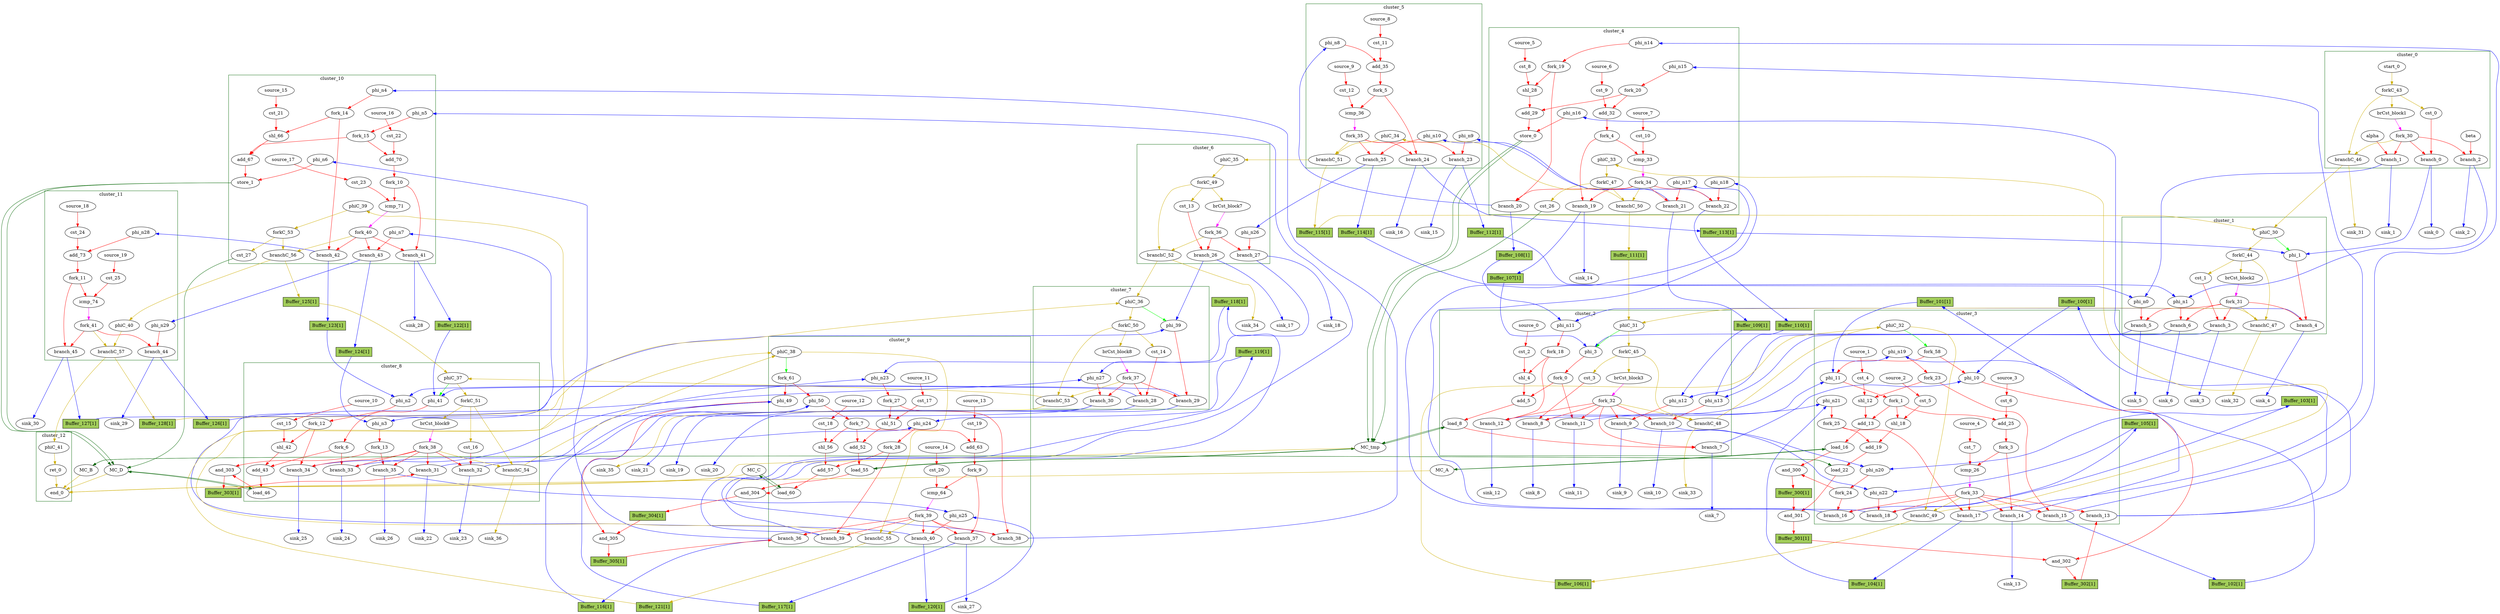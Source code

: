 Digraph G {
	splines=spline;
	subgraph cluster_cluster_1 {
	color = "darkgreen";
label = "cluster_1";
		"phi_1" [type="Mux", in="in1?:1 in2:4 in3:4 ", out="out1:4", bbID=2, delay=1.397];
		"brCst_block2" [type="Constant", in="in1:1", out="out1:1", bbID=2, value="0x1"];
		"cst_1" [type="Constant", in="in1:1", out="out1:1", bbID=2, value="0x00000000"];
		"phi_n0" [type="Merge", in="in1:32 in2:32 ", out="out1:32", bbID=2, delay=1.397];
		"phi_n1" [type="Merge", in="in1:32 in2:32 ", out="out1:32", bbID=2, delay=1.397];
		"branch_3" [type="Branch", in="in1:1 in2?:1", out="out1+:1 out2-:1", bbID=2];
		"branch_4" [type="Branch", in="in1:4 in2?:1", out="out1+:4 out2-:4", bbID=2];
		"branch_5" [type="Branch", in="in1:32 in2?:1", out="out1+:32 out2-:32", bbID=2];
		"branch_6" [type="Branch", in="in1:32 in2?:1", out="out1+:32 out2-:32", bbID=2];
		"fork_31" [type="Fork", in="in1:1", out="out1:1 out2:1 out3:1 out4:1 out5:1 ", bbID=2];
		"phiC_30" [type="CntrlMerge", in="in1:0 in2:0 ", out="out1:0 out2?:1", bbID=2, delay=0.0];
		"forkC_44" [type="Fork", in="in1:0", out="out1:0 out2:0 out3:0 ", bbID=2];
		"branchC_47" [type="Branch", in="in1:0 in2?:1", out="out1+:0 out2-:0", bbID=2];
	}
	subgraph cluster_cluster_3 {
	color = "darkgreen";
label = "cluster_3";
		"phi_10" [type="Mux", in="in1?:1 in2:32 in3:32 ", out="out1:32", bbID=4, delay=1.397];
		"phi_11" [type="Mux", in="in1?:1 in2:4 in3:4 ", out="out1:4", bbID=4, delay=1.397];
		"cst_4" [type="Constant", in="in1:2", out="out1:2", bbID=4, value="0x00000003"];
		"shl_12" [type="Operator", in="in1:7 in2:7 ", out="out1:7 ", bbID=4, II=1, delay=0.0, latency=0, op="shl_op"];
		"add_13" [type="Operator", in="in1:8 in2:8 ", out="out1:8 ", bbID=4, II=1, delay=2.287, latency=0, op="add_op"];
		"load_16" [type="Operator", in="in1:32 in2:8 ", out="out1:32 out2:8 ", bbID=4, II=1, delay=1.412, latency=2, op="mc_load_op", portId=0];
		"cst_5" [type="Constant", in="in1:2", out="out1:2", bbID=4, value="0x00000003"];
		"shl_18" [type="Operator", in="in1:7 in2:7 ", out="out1:7 ", bbID=4, II=1, delay=0.0, latency=0, op="shl_op"];
		"add_19" [type="Operator", in="in1:8 in2:8 ", out="out1:8 ", bbID=4, II=1, delay=2.287, latency=0, op="add_op"];
		"load_22" [type="Operator", in="in1:32 in2:8 ", out="out1:32 out2:8 ", bbID=4, II=1, delay=1.412, latency=2, op="mc_load_op", portId=0];
		"cst_6" [type="Constant", in="in1:1", out="out1:1", bbID=4, value="0x00000001"];
		"add_25" [type="Operator", in="in1:4 in2:4 ", out="out1:4 ", bbID=4, II=1, delay=2.287, latency=0, op="add_op"];
		"cst_7" [type="Constant", in="in1:4", out="out1:4", bbID=4, value="0x00000008"];
		"icmp_26" [type="Operator", in="in1:4 in2:4 ", out="out1:1 ", bbID=4, II=1, delay=1.907, latency=0, op="icmp_ult_op"];
		"phi_n19" [type="Merge", in="in1:4 in2:4 ", out="out1:4", bbID=4, delay=1.397];
		"phi_n20" [type="Merge", in="in1:32 in2:32 ", out="out1:32", bbID=4, delay=1.397];
		"phi_n21" [type="Merge", in="in1:4 in2:4 ", out="out1:4", bbID=4, delay=1.397];
		"phi_n22" [type="Merge", in="in1:32 in2:32 ", out="out1:32", bbID=4, delay=1.397];
		"fork_1" [type="Fork", in="in1:4", out="out1:4 out2:4 out3:4 ", bbID=4];
		"fork_3" [type="Fork", in="in1:4", out="out1:4 out2:4 ", bbID=4];
		"fork_23" [type="Fork", in="in1:4", out="out1:4 out2:4 ", bbID=4];
		"fork_24" [type="Fork", in="in1:32", out="out1:32 out2:32 ", bbID=4];
		"fork_25" [type="Fork", in="in1:4", out="out1:4 out2:4 ", bbID=4];
		"branch_13" [type="Branch", in="in1:32 in2?:1", out="out1+:32 out2-:32", bbID=4];
		"branch_14" [type="Branch", in="in1:4 in2?:1", out="out1+:4 out2-:4", bbID=4];
		"branch_15" [type="Branch", in="in1:4 in2?:1", out="out1+:4 out2-:4", bbID=4];
		"branch_16" [type="Branch", in="in1:32 in2?:1", out="out1+:32 out2-:32", bbID=4];
		"branch_17" [type="Branch", in="in1:4 in2?:1", out="out1+:4 out2-:4", bbID=4];
		"branch_18" [type="Branch", in="in1:32 in2?:1", out="out1+:32 out2-:32", bbID=4];
		"fork_33" [type="Fork", in="in1:1", out="out1:1 out2:1 out3:1 out4:1 out5:1 out6:1 out7:1 ", bbID=4];
		"phiC_32" [type="CntrlMerge", in="in1:0 in2:0 ", out="out1:0 out2?:1", bbID=4, delay=0.0];
		"branchC_49" [type="Branch", in="in1:0 in2?:1", out="out1+:0 out2-:0", bbID=4];
		"source_1" [type="Source", out="out1:2", bbID=4];
		"source_2" [type="Source", out="out1:2", bbID=4];
		"source_3" [type="Source", out="out1:1", bbID=4];
		"source_4" [type="Source", out="out1:4", bbID=4];
		"fork_58" [type="Fork", in="in1:1", out="out1:1 out2:1 ", bbID=4];
	}
	subgraph cluster_cluster_4 {
	color = "darkgreen";
label = "cluster_4";
		"cst_8" [type="Constant", in="in1:2", out="out1:2", bbID=5, value="0x00000003"];
		"shl_28" [type="Operator", in="in1:7 in2:7 ", out="out1:7 ", bbID=5, II=1, delay=0.0, latency=0, op="shl_op"];
		"add_29" [type="Operator", in="in1:8 in2:8 ", out="out1:8 ", bbID=5, II=1, delay=2.287, latency=0, op="add_op"];
		"store_0" [type="Operator", in="in1:32 in2:8 ", out="out1:32 out2:8 ", bbID=5, II=1, delay=0.672, latency=0, op="mc_store_op", portId=0];
		"cst_9" [type="Constant", in="in1:1", out="out1:1", bbID=5, value="0x00000001"];
		"add_32" [type="Operator", in="in1:4 in2:4 ", out="out1:4 ", bbID=5, II=1, delay=2.287, latency=0, op="add_op"];
		"cst_10" [type="Constant", in="in1:4", out="out1:4", bbID=5, value="0x00000008"];
		"icmp_33" [type="Operator", in="in1:4 in2:4 ", out="out1:1 ", bbID=5, II=1, delay=1.907, latency=0, op="icmp_ult_op"];
		"phi_n14" [type="Merge", in="in1:4 ", out="out1:4", bbID=5, delay=0.0];
		"phi_n15" [type="Merge", in="in1:4 ", out="out1:4", bbID=5, delay=0.0];
		"phi_n16" [type="Merge", in="in1:32 ", out="out1:32", bbID=5, delay=0.0];
		"phi_n17" [type="Merge", in="in1:32 ", out="out1:32", bbID=5, delay=0.0];
		"phi_n18" [type="Merge", in="in1:32 ", out="out1:32", bbID=5, delay=0.0];
		"fork_4" [type="Fork", in="in1:4", out="out1:4 out2:4 ", bbID=5];
		"fork_19" [type="Fork", in="in1:4", out="out1:4 out2:4 ", bbID=5];
		"fork_20" [type="Fork", in="in1:4", out="out1:4 out2:4 ", bbID=5];
		"branch_19" [type="Branch", in="in1:4 in2?:1", out="out1+:4 out2-:4", bbID=5];
		"branch_20" [type="Branch", in="in1:4 in2?:1", out="out1+:4 out2-:4", bbID=5];
		"branch_21" [type="Branch", in="in1:32 in2?:1", out="out1+:32 out2-:32", bbID=5];
		"branch_22" [type="Branch", in="in1:32 in2?:1", out="out1+:32 out2-:32", bbID=5];
		"fork_34" [type="Fork", in="in1:1", out="out1:1 out2:1 out3:1 out4:1 out5:1 ", bbID=5];
		"cst_26" [type="Constant", in="in1:1", out="out1:1", bbID=5, value="0x00000001"];
		"phiC_33" [type="Merge", in="in1:0 ", out="out1:0", bbID=5, delay=0.0];
		"forkC_47" [type="Fork", in="in1:0", out="out1:0 out2:0 ", bbID=5];
		"branchC_50" [type="Branch", in="in1:0 in2?:1", out="out1+:0 out2-:0", bbID=5];
		"source_5" [type="Source", out="out1:2", bbID=5];
		"source_6" [type="Source", out="out1:1", bbID=5];
		"source_7" [type="Source", out="out1:4", bbID=5];
	}
	subgraph cluster_cluster_9 {
	color = "darkgreen";
label = "cluster_9";
		"phi_49" [type="Mux", in="in1?:1 in2:32 in3:32 ", out="out1:32", bbID=10, delay=1.397];
		"phi_50" [type="Mux", in="in1?:1 in2:4 in3:4 ", out="out1:4", bbID=10, delay=1.397];
		"cst_17" [type="Constant", in="in1:2", out="out1:2", bbID=10, value="0x00000003"];
		"shl_51" [type="Operator", in="in1:7 in2:7 ", out="out1:7 ", bbID=10, II=1, delay=0.0, latency=0, op="shl_op"];
		"add_52" [type="Operator", in="in1:8 in2:8 ", out="out1:8 ", bbID=10, II=1, delay=2.287, latency=0, op="add_op"];
		"load_55" [type="Operator", in="in1:32 in2:8 ", out="out1:32 out2:8 ", bbID=10, II=1, delay=1.412, latency=2, op="mc_load_op", portId=1];
		"cst_18" [type="Constant", in="in1:2", out="out1:2", bbID=10, value="0x00000003"];
		"shl_56" [type="Operator", in="in1:7 in2:7 ", out="out1:7 ", bbID=10, II=1, delay=0.0, latency=0, op="shl_op"];
		"add_57" [type="Operator", in="in1:8 in2:8 ", out="out1:8 ", bbID=10, II=1, delay=2.287, latency=0, op="add_op"];
		"load_60" [type="Operator", in="in1:32 in2:8 ", out="out1:32 out2:8 ", bbID=10, II=1, delay=1.412, latency=2, op="mc_load_op", portId=0];
		"cst_19" [type="Constant", in="in1:1", out="out1:1", bbID=10, value="0x00000001"];
		"add_63" [type="Operator", in="in1:4 in2:4 ", out="out1:4 ", bbID=10, II=1, delay=2.287, latency=0, op="add_op"];
		"cst_20" [type="Constant", in="in1:4", out="out1:4", bbID=10, value="0x00000008"];
		"icmp_64" [type="Operator", in="in1:4 in2:4 ", out="out1:1 ", bbID=10, II=1, delay=1.907, latency=0, op="icmp_ult_op"];
		"phi_n23" [type="Merge", in="in1:4 in2:4 ", out="out1:4", bbID=10, delay=1.397];
		"phi_n24" [type="Merge", in="in1:4 in2:4 ", out="out1:4", bbID=10, delay=1.397];
		"phi_n25" [type="Merge", in="in1:32 in2:32 ", out="out1:32", bbID=10, delay=1.397];
		"fork_7" [type="Fork", in="in1:4", out="out1:4 out2:4 out3:4 ", bbID=10];
		"fork_9" [type="Fork", in="in1:4", out="out1:4 out2:4 ", bbID=10];
		"fork_27" [type="Fork", in="in1:4", out="out1:4 out2:4 ", bbID=10];
		"fork_28" [type="Fork", in="in1:4", out="out1:4 out2:4 ", bbID=10];
		"branch_36" [type="Branch", in="in1:32 in2?:1", out="out1+:32 out2-:32", bbID=10];
		"branch_37" [type="Branch", in="in1:4 in2?:1", out="out1+:4 out2-:4", bbID=10];
		"branch_38" [type="Branch", in="in1:4 in2?:1", out="out1+:4 out2-:4", bbID=10];
		"branch_39" [type="Branch", in="in1:4 in2?:1", out="out1+:4 out2-:4", bbID=10];
		"branch_40" [type="Branch", in="in1:32 in2?:1", out="out1+:32 out2-:32", bbID=10];
		"fork_39" [type="Fork", in="in1:1", out="out1:1 out2:1 out3:1 out4:1 out5:1 out6:1 ", bbID=10];
		"phiC_38" [type="CntrlMerge", in="in1:0 in2:0 ", out="out1:0 out2?:1", bbID=10, delay=0.0];
		"branchC_55" [type="Branch", in="in1:0 in2?:1", out="out1+:0 out2-:0", bbID=10];
		"source_11" [type="Source", out="out1:2", bbID=10];
		"source_12" [type="Source", out="out1:2", bbID=10];
		"source_13" [type="Source", out="out1:1", bbID=10];
		"source_14" [type="Source", out="out1:4", bbID=10];
		"fork_61" [type="Fork", in="in1:1", out="out1:1 out2:1 ", bbID=10];
	}
	subgraph cluster_cluster_10 {
	color = "darkgreen";
label = "cluster_10";
		"cst_21" [type="Constant", in="in1:2", out="out1:2", bbID=11, value="0x00000003"];
		"shl_66" [type="Operator", in="in1:7 in2:7 ", out="out1:7 ", bbID=11, II=1, delay=0.0, latency=0, op="shl_op"];
		"add_67" [type="Operator", in="in1:8 in2:8 ", out="out1:8 ", bbID=11, II=1, delay=2.287, latency=0, op="add_op"];
		"store_1" [type="Operator", in="in1:32 in2:8 ", out="out1:32 out2:8 ", bbID=11, II=1, delay=0.672, latency=0, op="mc_store_op", portId=0];
		"cst_22" [type="Constant", in="in1:1", out="out1:1", bbID=11, value="0x00000001"];
		"add_70" [type="Operator", in="in1:4 in2:4 ", out="out1:4 ", bbID=11, II=1, delay=2.287, latency=0, op="add_op"];
		"cst_23" [type="Constant", in="in1:4", out="out1:4", bbID=11, value="0x00000008"];
		"icmp_71" [type="Operator", in="in1:4 in2:4 ", out="out1:1 ", bbID=11, II=1, delay=1.907, latency=0, op="icmp_ult_op"];
		"phi_n4" [type="Merge", in="in1:4 ", out="out1:4", bbID=11, delay=0.0];
		"phi_n5" [type="Merge", in="in1:4 ", out="out1:4", bbID=11, delay=0.0];
		"phi_n6" [type="Merge", in="in1:32 ", out="out1:32", bbID=11, delay=0.0];
		"phi_n7" [type="Merge", in="in1:32 ", out="out1:32", bbID=11, delay=0.0];
		"fork_10" [type="Fork", in="in1:4", out="out1:4 out2:4 ", bbID=11];
		"fork_14" [type="Fork", in="in1:4", out="out1:4 out2:4 ", bbID=11];
		"fork_15" [type="Fork", in="in1:4", out="out1:4 out2:4 ", bbID=11];
		"branch_41" [type="Branch", in="in1:4 in2?:1", out="out1+:4 out2-:4", bbID=11];
		"branch_42" [type="Branch", in="in1:4 in2?:1", out="out1+:4 out2-:4", bbID=11];
		"branch_43" [type="Branch", in="in1:32 in2?:1", out="out1+:32 out2-:32", bbID=11];
		"fork_40" [type="Fork", in="in1:1", out="out1:1 out2:1 out3:1 out4:1 ", bbID=11];
		"cst_27" [type="Constant", in="in1:1", out="out1:1", bbID=11, value="0x00000001"];
		"phiC_39" [type="Merge", in="in1:0 ", out="out1:0", bbID=11, delay=0.0];
		"forkC_53" [type="Fork", in="in1:0", out="out1:0 out2:0 ", bbID=11];
		"branchC_56" [type="Branch", in="in1:0 in2?:1", out="out1+:0 out2-:0", bbID=11];
		"source_15" [type="Source", out="out1:2", bbID=11];
		"source_16" [type="Source", out="out1:1", bbID=11];
		"source_17" [type="Source", out="out1:4", bbID=11];
	}
	subgraph cluster_cluster_11 {
	color = "darkgreen";
label = "cluster_11";
		"cst_24" [type="Constant", in="in1:1", out="out1:1", bbID=12, value="0x00000001"];
		"add_73" [type="Operator", in="in1:4 in2:4 ", out="out1:4 ", bbID=12, II=1, delay=2.287, latency=0, op="add_op"];
		"cst_25" [type="Constant", in="in1:4", out="out1:4", bbID=12, value="0x00000008"];
		"icmp_74" [type="Operator", in="in1:4 in2:4 ", out="out1:1 ", bbID=12, II=1, delay=1.907, latency=0, op="icmp_ult_op"];
		"phi_n28" [type="Merge", in="in1:4 ", out="out1:4", bbID=12, delay=0.0];
		"phi_n29" [type="Merge", in="in1:32 ", out="out1:32", bbID=12, delay=0.0];
		"fork_11" [type="Fork", in="in1:4", out="out1:4 out2:4 ", bbID=12];
		"branch_44" [type="Branch", in="in1:32 in2?:1", out="out1+:32 out2-:32", bbID=12];
		"branch_45" [type="Branch", in="in1:4 in2?:1", out="out1+:4 out2-:4", bbID=12];
		"fork_41" [type="Fork", in="in1:1", out="out1:1 out2:1 out3:1 ", bbID=12];
		"phiC_40" [type="Merge", in="in1:0 ", out="out1:0", bbID=12, delay=0.0];
		"branchC_57" [type="Branch", in="in1:0 in2?:1", out="out1+:0 out2-:0", bbID=12];
		"source_18" [type="Source", out="out1:1", bbID=12];
		"source_19" [type="Source", out="out1:4", bbID=12];
	}
	subgraph cluster_cluster_8 {
	color = "darkgreen";
label = "cluster_8";
		"phi_41" [type="Mux", in="in1?:1 in2:4 in3:4 ", out="out1:4", bbID=9, delay=1.397];
		"cst_15" [type="Constant", in="in1:2", out="out1:2", bbID=9, value="0x00000003"];
		"shl_42" [type="Operator", in="in1:7 in2:7 ", out="out1:7 ", bbID=9, II=1, delay=0.0, latency=0, op="shl_op"];
		"add_43" [type="Operator", in="in1:8 in2:8 ", out="out1:8 ", bbID=9, II=1, delay=2.287, latency=0, op="add_op"];
		"load_46" [type="Operator", in="in1:32 in2:8 ", out="out1:32 out2:8 ", bbID=9, II=1, delay=1.412, latency=2, op="mc_load_op", portId=0];
		"brCst_block9" [type="Constant", in="in1:1", out="out1:1", bbID=9, value="0x1"];
		"cst_16" [type="Constant", in="in1:1", out="out1:1", bbID=9, value="0x00000000"];
		"phi_n2" [type="Merge", in="in1:4 in2:4 ", out="out1:4", bbID=9, delay=1.397];
		"phi_n3" [type="Merge", in="in1:32 in2:32 ", out="out1:32", bbID=9, delay=1.397];
		"fork_6" [type="Fork", in="in1:4", out="out1:4 out2:4 ", bbID=9];
		"fork_12" [type="Fork", in="in1:4", out="out1:4 out2:4 ", bbID=9];
		"fork_13" [type="Fork", in="in1:32", out="out1:32 out2:32 ", bbID=9];
		"branch_31" [type="Branch", in="in1:32 in2?:1", out="out1+:32 out2-:32", bbID=9];
		"branch_32" [type="Branch", in="in1:1 in2?:1", out="out1+:1 out2-:1", bbID=9];
		"branch_33" [type="Branch", in="in1:4 in2?:1", out="out1+:4 out2-:4", bbID=9];
		"branch_34" [type="Branch", in="in1:4 in2?:1", out="out1+:4 out2-:4", bbID=9];
		"branch_35" [type="Branch", in="in1:32 in2?:1", out="out1+:32 out2-:32", bbID=9];
		"fork_38" [type="Fork", in="in1:1", out="out1:1 out2:1 out3:1 out4:1 out5:1 out6:1 ", bbID=9];
		"phiC_37" [type="CntrlMerge", in="in1:0 in2:0 ", out="out1:0 out2?:1", bbID=9, delay=0.0];
		"forkC_51" [type="Fork", in="in1:0", out="out1:0 out2:0 out3:0 ", bbID=9];
		"branchC_54" [type="Branch", in="in1:0 in2?:1", out="out1+:0 out2-:0", bbID=9];
		"source_10" [type="Source", out="out1:2", bbID=9];
	}
	subgraph cluster_cluster_12 {
	color = "darkgreen";
label = "cluster_12";
		"ret_0" [type="Operator", in="in1:0 ", out="out1:0 ", bbID=13, II=1, delay=0.0, latency=0, op="ret_op"];
		"end_0" [type="Exit", in="in1:0*e in2:0*e in3:0*e in4:0*e in5:0*e in6:0 ", out="out1:0", bbID=0];
		"phiC_41" [type="Merge", in="in1:0 ", out="out1:0", bbID=13, delay=0.0];
	}
	subgraph cluster_cluster_7 {
	color = "darkgreen";
label = "cluster_7";
		"phi_39" [type="Mux", in="in1?:1 in2:4 in3:4 ", out="out1:4", bbID=8, delay=1.397];
		"brCst_block8" [type="Constant", in="in1:1", out="out1:1", bbID=8, value="0x1"];
		"cst_14" [type="Constant", in="in1:1", out="out1:1", bbID=8, value="0x00000000"];
		"phi_n27" [type="Merge", in="in1:32 in2:32 ", out="out1:32", bbID=8, delay=1.397];
		"branch_28" [type="Branch", in="in1:1 in2?:1", out="out1+:1 out2-:1", bbID=8];
		"branch_29" [type="Branch", in="in1:4 in2?:1", out="out1+:4 out2-:4", bbID=8];
		"branch_30" [type="Branch", in="in1:32 in2?:1", out="out1+:32 out2-:32", bbID=8];
		"fork_37" [type="Fork", in="in1:1", out="out1:1 out2:1 out3:1 out4:1 ", bbID=8];
		"phiC_36" [type="CntrlMerge", in="in1:0 in2:0 ", out="out1:0 out2?:1", bbID=8, delay=0.0];
		"forkC_50" [type="Fork", in="in1:0", out="out1:0 out2:0 out3:0 ", bbID=8];
		"branchC_53" [type="Branch", in="in1:0 in2?:1", out="out1+:0 out2-:0", bbID=8];
	}
	subgraph cluster_cluster_5 {
	color = "darkgreen";
label = "cluster_5";
		"cst_11" [type="Constant", in="in1:1", out="out1:1", bbID=6, value="0x00000001"];
		"add_35" [type="Operator", in="in1:4 in2:4 ", out="out1:4 ", bbID=6, II=1, delay=2.287, latency=0, op="add_op"];
		"cst_12" [type="Constant", in="in1:4", out="out1:4", bbID=6, value="0x00000008"];
		"icmp_36" [type="Operator", in="in1:4 in2:4 ", out="out1:1 ", bbID=6, II=1, delay=1.907, latency=0, op="icmp_ult_op"];
		"phi_n8" [type="Merge", in="in1:4 ", out="out1:4", bbID=6, delay=0.0];
		"phi_n9" [type="Merge", in="in1:32 ", out="out1:32", bbID=6, delay=0.0];
		"phi_n10" [type="Merge", in="in1:32 ", out="out1:32", bbID=6, delay=0.0];
		"fork_5" [type="Fork", in="in1:4", out="out1:4 out2:4 ", bbID=6];
		"branch_23" [type="Branch", in="in1:32 in2?:1", out="out1+:32 out2-:32", bbID=6];
		"branch_24" [type="Branch", in="in1:4 in2?:1", out="out1+:4 out2-:4", bbID=6];
		"branch_25" [type="Branch", in="in1:32 in2?:1", out="out1+:32 out2-:32", bbID=6];
		"fork_35" [type="Fork", in="in1:1", out="out1:1 out2:1 out3:1 out4:1 ", bbID=6];
		"phiC_34" [type="Merge", in="in1:0 ", out="out1:0", bbID=6, delay=0.0];
		"branchC_51" [type="Branch", in="in1:0 in2?:1", out="out1+:0 out2-:0", bbID=6];
		"source_8" [type="Source", out="out1:1", bbID=6];
		"source_9" [type="Source", out="out1:4", bbID=6];
	}
	subgraph cluster_cluster_2 {
	color = "darkgreen";
label = "cluster_2";
		"phi_3" [type="Mux", in="in1?:1 in2:4 in3:4 ", out="out1:4", bbID=3, delay=1.397];
		"cst_2" [type="Constant", in="in1:2", out="out1:2", bbID=3, value="0x00000003"];
		"shl_4" [type="Operator", in="in1:7 in2:7 ", out="out1:7 ", bbID=3, II=1, delay=0.0, latency=0, op="shl_op"];
		"add_5" [type="Operator", in="in1:8 in2:8 ", out="out1:8 ", bbID=3, II=1, delay=2.287, latency=0, op="add_op"];
		"load_8" [type="Operator", in="in1:32 in2:8 ", out="out1:32 out2:8 ", bbID=3, II=1, delay=1.412, latency=2, op="mc_load_op", portId=0];
		"brCst_block3" [type="Constant", in="in1:1", out="out1:1", bbID=3, value="0x1"];
		"cst_3" [type="Constant", in="in1:1", out="out1:1", bbID=3, value="0x00000000"];
		"phi_n11" [type="Merge", in="in1:4 in2:4 ", out="out1:4", bbID=3, delay=1.397];
		"phi_n12" [type="Merge", in="in1:32 in2:32 ", out="out1:32", bbID=3, delay=1.397];
		"phi_n13" [type="Merge", in="in1:32 in2:32 ", out="out1:32", bbID=3, delay=1.397];
		"fork_0" [type="Fork", in="in1:4", out="out1:4 out2:4 ", bbID=3];
		"fork_18" [type="Fork", in="in1:4", out="out1:4 out2:4 ", bbID=3];
		"branch_7" [type="Branch", in="in1:32 in2?:1", out="out1+:32 out2-:32", bbID=3];
		"branch_8" [type="Branch", in="in1:1 in2?:1", out="out1+:1 out2-:1", bbID=3];
		"branch_9" [type="Branch", in="in1:32 in2?:1", out="out1+:32 out2-:32", bbID=3];
		"branch_10" [type="Branch", in="in1:32 in2?:1", out="out1+:32 out2-:32", bbID=3];
		"branch_11" [type="Branch", in="in1:4 in2?:1", out="out1+:4 out2-:4", bbID=3];
		"branch_12" [type="Branch", in="in1:4 in2?:1", out="out1+:4 out2-:4", bbID=3];
		"fork_32" [type="Fork", in="in1:1", out="out1:1 out2:1 out3:1 out4:1 out5:1 out6:1 out7:1 ", bbID=3];
		"phiC_31" [type="CntrlMerge", in="in1:0 in2:0 ", out="out1:0 out2?:1", bbID=3, delay=0.0];
		"forkC_45" [type="Fork", in="in1:0", out="out1:0 out2:0 out3:0 ", bbID=3];
		"branchC_48" [type="Branch", in="in1:0 in2?:1", out="out1+:0 out2-:0", bbID=3];
		"source_0" [type="Source", out="out1:2", bbID=3];
	}
	subgraph cluster_cluster_6 {
	color = "darkgreen";
label = "cluster_6";
		"brCst_block7" [type="Constant", in="in1:1", out="out1:1", bbID=7, value="0x1"];
		"cst_13" [type="Constant", in="in1:1", out="out1:1", bbID=7, value="0x00000000"];
		"phi_n26" [type="Merge", in="in1:32 ", out="out1:32", bbID=7, delay=0.0];
		"branch_26" [type="Branch", in="in1:1 in2?:1", out="out1+:1 out2-:1", bbID=7];
		"branch_27" [type="Branch", in="in1:32 in2?:1", out="out1+:32 out2-:32", bbID=7];
		"fork_36" [type="Fork", in="in1:1", out="out1:1 out2:1 out3:1 ", bbID=7];
		"phiC_35" [type="Merge", in="in1:0 ", out="out1:0", bbID=7, delay=0.0];
		"forkC_49" [type="Fork", in="in1:0", out="out1:0 out2:0 out3:0 ", bbID=7];
		"branchC_52" [type="Branch", in="in1:0 in2?:1", out="out1+:0 out2-:0", bbID=7];
	}
	subgraph cluster_cluster_0 {
	color = "darkgreen";
label = "cluster_0";
		"alpha" [type="Entry", in="in1:32", out="out1:32", bbID=1];
		"beta" [type="Entry", in="in1:32", out="out1:32", bbID=1];
		"brCst_block1" [type="Constant", in="in1:1", out="out1:1", bbID=1, value="0x1"];
		"cst_0" [type="Constant", in="in1:1", out="out1:1", bbID=1, value="0x00000000"];
		"branch_0" [type="Branch", in="in1:1 in2?:1", out="out1+:1 out2-:1", bbID=1];
		"branch_1" [type="Branch", in="in1:32 in2?:1", out="out1+:32 out2-:32", bbID=1];
		"branch_2" [type="Branch", in="in1:32 in2?:1", out="out1+:32 out2-:32", bbID=1];
		"fork_30" [type="Fork", in="in1:1", out="out1:1 out2:1 out3:1 out4:1 ", bbID=1];
		"start_0" [type="Entry", in="in1:0", out="out1:0", bbID=1, control="true"];
		"forkC_43" [type="Fork", in="in1:0", out="out1:0 out2:0 out3:0 ", bbID=1];
		"branchC_46" [type="Branch", in="in1:0 in2?:1", out="out1+:0 out2-:0", bbID=1];
	}
		"MC_tmp" [type="MC", in="in1:32*c0 in2:8*l0a in3:8*s0a in4:32*s0d in5:8*l1a ", out="out1:32*l0d out2:32*l1d out3:0*e ", bbID=0, bbcount=1, ldcount=2, memory="tmp", stcount=1];
		"MC_A" [type="MC", in="in1:8*l0a ", out="out1:32*l0d out2:0*e ", bbID=0, bbcount=0, ldcount=1, memory="A", stcount=0];
		"MC_B" [type="MC", in="in1:8*l0a ", out="out1:32*l0d out2:0*e ", bbID=0, bbcount=0, ldcount=1, memory="B", stcount=0];
		"MC_D" [type="MC", in="in1:32*c0 in2:8*l0a in3:8*s0a in4:32*s0d ", out="out1:32*l0d out2:0*e ", bbID=0, bbcount=1, ldcount=1, memory="D", stcount=1];
		"MC_C" [type="MC", in="in1:8*l0a ", out="out1:32*l0d out2:0*e ", bbID=0, bbcount=0, ldcount=1, memory="C", stcount=0];
		"sink_0" [type="Sink", in="in1:1", bbID=0];
		"sink_1" [type="Sink", in="in1:32", bbID=0];
		"sink_2" [type="Sink", in="in1:32", bbID=0];
		"sink_3" [type="Sink", in="in1:1", bbID=0];
		"sink_4" [type="Sink", in="in1:4", bbID=0];
		"sink_5" [type="Sink", in="in1:32", bbID=0];
		"sink_6" [type="Sink", in="in1:32", bbID=0];
		"sink_7" [type="Sink", in="in1:32", bbID=0];
		"sink_8" [type="Sink", in="in1:1", bbID=0];
		"sink_9" [type="Sink", in="in1:32", bbID=0];
		"sink_10" [type="Sink", in="in1:32", bbID=0];
		"sink_11" [type="Sink", in="in1:4", bbID=0];
		"sink_12" [type="Sink", in="in1:4", bbID=0];
		"sink_13" [type="Sink", in="in1:4", bbID=0];
		"sink_14" [type="Sink", in="in1:4", bbID=0];
		"sink_15" [type="Sink", in="in1:32", bbID=0];
		"sink_16" [type="Sink", in="in1:4", bbID=0];
		"sink_17" [type="Sink", in="in1:1", bbID=0];
		"sink_18" [type="Sink", in="in1:32", bbID=0];
		"sink_19" [type="Sink", in="in1:1", bbID=0];
		"sink_20" [type="Sink", in="in1:4", bbID=0];
		"sink_21" [type="Sink", in="in1:32", bbID=0];
		"sink_22" [type="Sink", in="in1:32", bbID=0];
		"sink_23" [type="Sink", in="in1:1", bbID=0];
		"sink_24" [type="Sink", in="in1:4", bbID=0];
		"sink_25" [type="Sink", in="in1:4", bbID=0];
		"sink_26" [type="Sink", in="in1:32", bbID=0];
		"sink_27" [type="Sink", in="in1:4", bbID=0];
		"sink_28" [type="Sink", in="in1:4", bbID=0];
		"sink_29" [type="Sink", in="in1:32", bbID=0];
		"sink_30" [type="Sink", in="in1:4", bbID=0];
		"sink_31" [type="Sink", in="in1:0", bbID=0];
		"sink_32" [type="Sink", in="in1:0", bbID=0];
		"sink_33" [type="Sink", in="in1:0", bbID=0];
		"sink_34" [type="Sink", in="in1:0", bbID=0];
		"sink_35" [type="Sink", in="in1:0", bbID=0];
		"sink_36" [type="Sink", in="in1:0", bbID=0];
		"Buffer_100" [type="Buffer", in="in1:32", out="out1:32", bbID=3, fillcolor="darkolivegreen3", height=0.4, label="Buffer_100[1]", shape="box", slots=1, style="filled", transparent="false"];
		"Buffer_101" [type="Buffer", in="in1:32", out="out1:32", bbID=3, fillcolor="darkolivegreen3", height=0.4, label="Buffer_101[1]", shape="box", slots=1, style="filled", transparent="false"];
		"Buffer_102" [type="Buffer", in="in1:32", out="out1:32", bbID=3, fillcolor="darkolivegreen3", height=0.4, label="Buffer_102[1]", shape="box", slots=1, style="filled", transparent="false"];
		"Buffer_103" [type="Buffer", in="in1:32", out="out1:32", bbID=3, fillcolor="darkolivegreen3", height=0.4, label="Buffer_103[1]", shape="box", slots=1, style="filled", transparent="false"];
		"Buffer_104" [type="Buffer", in="in1:32", out="out1:32", bbID=3, fillcolor="darkolivegreen3", height=0.4, label="Buffer_104[1]", shape="box", slots=1, style="filled", transparent="false"];
		"Buffer_105" [type="Buffer", in="in1:32", out="out1:32", bbID=3, fillcolor="darkolivegreen3", height=0.4, label="Buffer_105[1]", shape="box", slots=1, style="filled", transparent="false"];
		"Buffer_106" [type="Buffer", in="in1:32", out="out1:32", bbID=3, fillcolor="darkolivegreen3", height=0.4, label="Buffer_106[1]", shape="box", slots=1, style="filled", transparent="false"];
		"Buffer_107" [type="Buffer", in="in1:32", out="out1:32", bbID=3, fillcolor="darkolivegreen3", height=0.4, label="Buffer_107[1]", shape="box", slots=1, style="filled", transparent="false"];
		"Buffer_108" [type="Buffer", in="in1:32", out="out1:32", bbID=3, fillcolor="darkolivegreen3", height=0.4, label="Buffer_108[1]", shape="box", slots=1, style="filled", transparent="false"];
		"Buffer_109" [type="Buffer", in="in1:32", out="out1:32", bbID=3, fillcolor="darkolivegreen3", height=0.4, label="Buffer_109[1]", shape="box", slots=1, style="filled", transparent="false"];
		"Buffer_110" [type="Buffer", in="in1:32", out="out1:32", bbID=3, fillcolor="darkolivegreen3", height=0.4, label="Buffer_110[1]", shape="box", slots=1, style="filled", transparent="false"];
		"Buffer_111" [type="Buffer", in="in1:32", out="out1:32", bbID=3, fillcolor="darkolivegreen3", height=0.4, label="Buffer_111[1]", shape="box", slots=1, style="filled", transparent="false"];
		"Buffer_112" [type="Buffer", in="in1:32", out="out1:32", bbID=3, fillcolor="darkolivegreen3", height=0.4, label="Buffer_112[1]", shape="box", slots=1, style="filled", transparent="false"];
		"Buffer_113" [type="Buffer", in="in1:32", out="out1:32", bbID=3, fillcolor="darkolivegreen3", height=0.4, label="Buffer_113[1]", shape="box", slots=1, style="filled", transparent="false"];
		"Buffer_114" [type="Buffer", in="in1:32", out="out1:32", bbID=3, fillcolor="darkolivegreen3", height=0.4, label="Buffer_114[1]", shape="box", slots=1, style="filled", transparent="false"];
		"Buffer_115" [type="Buffer", in="in1:32", out="out1:32", bbID=3, fillcolor="darkolivegreen3", height=0.4, label="Buffer_115[1]", shape="box", slots=1, style="filled", transparent="false"];
		"Buffer_116" [type="Buffer", in="in1:32", out="out1:32", bbID=3, fillcolor="darkolivegreen3", height=0.4, label="Buffer_116[1]", shape="box", slots=1, style="filled", transparent="false"];
		"Buffer_117" [type="Buffer", in="in1:32", out="out1:32", bbID=3, fillcolor="darkolivegreen3", height=0.4, label="Buffer_117[1]", shape="box", slots=1, style="filled", transparent="false"];
		"Buffer_118" [type="Buffer", in="in1:32", out="out1:32", bbID=3, fillcolor="darkolivegreen3", height=0.4, label="Buffer_118[1]", shape="box", slots=1, style="filled", transparent="false"];
		"Buffer_119" [type="Buffer", in="in1:32", out="out1:32", bbID=3, fillcolor="darkolivegreen3", height=0.4, label="Buffer_119[1]", shape="box", slots=1, style="filled", transparent="false"];
		"Buffer_120" [type="Buffer", in="in1:32", out="out1:32", bbID=3, fillcolor="darkolivegreen3", height=0.4, label="Buffer_120[1]", shape="box", slots=1, style="filled", transparent="false"];
		"Buffer_121" [type="Buffer", in="in1:32", out="out1:32", bbID=3, fillcolor="darkolivegreen3", height=0.4, label="Buffer_121[1]", shape="box", slots=1, style="filled", transparent="false"];
		"Buffer_122" [type="Buffer", in="in1:32", out="out1:32", bbID=3, fillcolor="darkolivegreen3", height=0.4, label="Buffer_122[1]", shape="box", slots=1, style="filled", transparent="false"];
		"Buffer_123" [type="Buffer", in="in1:32", out="out1:32", bbID=3, fillcolor="darkolivegreen3", height=0.4, label="Buffer_123[1]", shape="box", slots=1, style="filled", transparent="false"];
		"Buffer_124" [type="Buffer", in="in1:32", out="out1:32", bbID=3, fillcolor="darkolivegreen3", height=0.4, label="Buffer_124[1]", shape="box", slots=1, style="filled", transparent="false"];
		"Buffer_125" [type="Buffer", in="in1:32", out="out1:32", bbID=3, fillcolor="darkolivegreen3", height=0.4, label="Buffer_125[1]", shape="box", slots=1, style="filled", transparent="false"];
		"Buffer_126" [type="Buffer", in="in1:32", out="out1:32", bbID=3, fillcolor="darkolivegreen3", height=0.4, label="Buffer_126[1]", shape="box", slots=1, style="filled", transparent="false"];
		"Buffer_127" [type="Buffer", in="in1:32", out="out1:32", bbID=3, fillcolor="darkolivegreen3", height=0.4, label="Buffer_127[1]", shape="box", slots=1, style="filled", transparent="false"];
		"Buffer_128" [type="Buffer", in="in1:32", out="out1:32", bbID=3, fillcolor="darkolivegreen3", height=0.4, label="Buffer_128[1]", shape="box", slots=1, style="filled", transparent="false"];
		"and_300" [type="Operator", in="in1:32 in2:32 ", out="out1:32 ", bbID=4, II=1, delay=0.0, latency=6, op="and_op"];
		"Buffer_300" [type="Buffer", in="in1:32", out="out1:32", bbID=3, fillcolor="darkolivegreen3", height=0.4, label="Buffer_300[1]", shape="box", slots=1, style="filled", transparent="false"];
		"and_301" [type="Operator", in="in1:32 in2:32 ", out="out1:32 ", bbID=4, II=1, delay=0.0, latency=6, op="and_op"];
		"Buffer_301" [type="Buffer", in="in1:32", out="out1:32", bbID=3, fillcolor="darkolivegreen3", height=0.4, label="Buffer_301[1]", shape="box", slots=1, style="filled", transparent="false"];
		"and_302" [type="Operator", in="in1:32 in2:32 ", out="out1:32 ", bbID=4, II=1, delay=0.0, latency=10, op="and_op"];
		"Buffer_302" [type="Buffer", in="in1:32", out="out1:32", bbID=3, fillcolor="darkolivegreen3", height=0.4, label="Buffer_302[1]", shape="box", slots=1, style="filled", transparent="false"];
		"and_303" [type="Operator", in="in1:32 in2:32 ", out="out1:32 ", bbID=9, II=1, delay=0.0, latency=6, op="and_op"];
		"Buffer_303" [type="Buffer", in="in1:32", out="out1:32", bbID=3, fillcolor="darkolivegreen3", height=0.4, label="Buffer_303[1]", shape="box", slots=1, style="filled", transparent="false"];
		"and_304" [type="Operator", in="in1:32 in2:32 ", out="out1:32 ", bbID=10, II=1, delay=0.0, latency=6, op="and_op"];
		"Buffer_304" [type="Buffer", in="in1:32", out="out1:32", bbID=3, fillcolor="darkolivegreen3", height=0.4, label="Buffer_304[1]", shape="box", slots=1, style="filled", transparent="false"];
		"and_305" [type="Operator", in="in1:32 in2:32 ", out="out1:32 ", bbID=10, II=1, delay=0.0, latency=10, op="and_op"];
		"Buffer_305" [type="Buffer", in="in1:32", out="out1:32", bbID=3, fillcolor="darkolivegreen3", height=0.4, label="Buffer_305[1]", shape="box", slots=1, style="filled", transparent="false"];
		"alpha" -> "branch_1" [color = "red", from = "out1", to = "in1"];
		"beta" -> "branch_2" [color = "red", from = "out1", to = "in1"];
		"brCst_block1" -> "fork_30" [color = "magenta", from = "out1", to = "in1"];
		"cst_0" -> "branch_0" [color = "red", from = "out1", to = "in1"];
		"phi_1" -> "branch_4" [color = "red", from = "out1", to = "in1"];
		"brCst_block2" -> "fork_31" [color = "magenta", from = "out1", to = "in1"];
		"cst_1" -> "branch_3" [color = "red", from = "out1", to = "in1"];
		"phi_3" -> "fork_0" [color = "red", from = "out1", to = "in1"];
		"cst_2" -> "shl_4" [color = "red", from = "out1", to = "in2"];
		"shl_4" -> "add_5" [color = "red", from = "out1", to = "in1"];
		"add_5" -> "load_8" [color = "red", from = "out1", to = "in2"];
		"load_8" -> "branch_7" [color = "red", from = "out1", to = "in1"];
		"load_8" -> "MC_tmp" [color = "darkgreen", mem_address = "true", from = "out2", to = "in2"];
		"brCst_block3" -> "fork_32" [color = "magenta", from = "out1", to = "in1"];
		"phi_10" -> "and_302" [color = "red", from = "out1", to = "in1"];
		"cst_3" -> "branch_8" [color = "red", from = "out1", to = "in1"];
		"phi_11" -> "fork_1" [color = "red", from = "out1", to = "in1"];
		"cst_4" -> "shl_12" [color = "red", from = "out1", to = "in2"];
		"shl_12" -> "add_13" [color = "red", from = "out1", to = "in1"];
		"add_13" -> "load_16" [color = "red", from = "out1", to = "in2"];
		"load_16" -> "MC_A" [color = "darkgreen", mem_address = "true", from = "out2", to = "in1"];
		"load_16" -> "and_300" [color = "red", from = "out1", to = "in1"];
		"cst_5" -> "shl_18" [color = "red", from = "out1", to = "in2"];
		"shl_18" -> "add_19" [color = "red", from = "out1", to = "in1"];
		"add_19" -> "load_22" [color = "red", from = "out1", to = "in2"];
		"load_22" -> "MC_B" [color = "darkgreen", mem_address = "true", from = "out2", to = "in1"];
		"load_22" -> "and_301" [color = "red", from = "out1", to = "in2"];
		"cst_6" -> "add_25" [color = "red", from = "out1", to = "in2"];
		"add_25" -> "fork_3" [color = "red", from = "out1", to = "in1"];
		"cst_7" -> "icmp_26" [color = "red", from = "out1", to = "in2"];
		"icmp_26" -> "fork_33" [color = "magenta", from = "out1", to = "in1"];
		"cst_8" -> "shl_28" [color = "red", from = "out1", to = "in2"];
		"shl_28" -> "add_29" [color = "red", from = "out1", to = "in1"];
		"add_29" -> "store_0" [color = "red", from = "out1", to = "in2"];
		"store_0" -> "MC_tmp" [color = "darkgreen", mem_address = "true", from = "out2", to = "in3"];
		"store_0" -> "MC_tmp" [color = "darkgreen", mem_address = "false", from = "out1", to = "in4"];
		"cst_9" -> "add_32" [color = "red", from = "out1", to = "in2"];
		"add_32" -> "fork_4" [color = "red", from = "out1", to = "in1"];
		"cst_10" -> "icmp_33" [color = "red", from = "out1", to = "in2"];
		"icmp_33" -> "fork_34" [color = "magenta", from = "out1", to = "in1"];
		"cst_11" -> "add_35" [color = "red", from = "out1", to = "in2"];
		"add_35" -> "fork_5" [color = "red", from = "out1", to = "in1"];
		"cst_12" -> "icmp_36" [color = "red", from = "out1", to = "in2"];
		"icmp_36" -> "fork_35" [color = "magenta", from = "out1", to = "in1"];
		"brCst_block7" -> "fork_36" [color = "magenta", from = "out1", to = "in1"];
		"cst_13" -> "branch_26" [color = "red", from = "out1", to = "in1"];
		"phi_39" -> "branch_29" [color = "red", from = "out1", to = "in1"];
		"brCst_block8" -> "fork_37" [color = "magenta", from = "out1", to = "in1"];
		"cst_14" -> "branch_28" [color = "red", from = "out1", to = "in1"];
		"phi_41" -> "fork_6" [color = "red", from = "out1", to = "in1"];
		"cst_15" -> "shl_42" [color = "red", from = "out1", to = "in2"];
		"shl_42" -> "add_43" [color = "red", from = "out1", to = "in1"];
		"add_43" -> "load_46" [color = "red", from = "out1", to = "in2"];
		"load_46" -> "MC_D" [color = "darkgreen", mem_address = "true", from = "out2", to = "in2"];
		"load_46" -> "and_303" [color = "red", from = "out1", to = "in1"];
		"brCst_block9" -> "fork_38" [color = "magenta", from = "out1", to = "in1"];
		"phi_49" -> "and_305" [color = "red", from = "out1", to = "in1"];
		"cst_16" -> "branch_32" [color = "red", from = "out1", to = "in1"];
		"phi_50" -> "fork_7" [color = "red", from = "out1", to = "in1"];
		"cst_17" -> "shl_51" [color = "red", from = "out1", to = "in2"];
		"shl_51" -> "add_52" [color = "red", from = "out1", to = "in1"];
		"add_52" -> "load_55" [color = "red", from = "out1", to = "in2"];
		"load_55" -> "MC_tmp" [color = "darkgreen", mem_address = "true", from = "out2", to = "in5"];
		"load_55" -> "and_304" [color = "red", from = "out1", to = "in1"];
		"cst_18" -> "shl_56" [color = "red", from = "out1", to = "in2"];
		"shl_56" -> "add_57" [color = "red", from = "out1", to = "in1"];
		"add_57" -> "load_60" [color = "red", from = "out1", to = "in2"];
		"load_60" -> "MC_C" [color = "darkgreen", mem_address = "true", from = "out2", to = "in1"];
		"load_60" -> "and_304" [color = "red", from = "out1", to = "in2"];
		"cst_19" -> "add_63" [color = "red", from = "out1", to = "in2"];
		"add_63" -> "fork_9" [color = "red", from = "out1", to = "in1"];
		"cst_20" -> "icmp_64" [color = "red", from = "out1", to = "in2"];
		"icmp_64" -> "fork_39" [color = "magenta", from = "out1", to = "in1"];
		"cst_21" -> "shl_66" [color = "red", from = "out1", to = "in2"];
		"shl_66" -> "add_67" [color = "red", from = "out1", to = "in1"];
		"add_67" -> "store_1" [color = "red", from = "out1", to = "in2"];
		"store_1" -> "MC_D" [color = "darkgreen", mem_address = "true", from = "out2", to = "in3"];
		"store_1" -> "MC_D" [color = "darkgreen", mem_address = "false", from = "out1", to = "in4"];
		"cst_22" -> "add_70" [color = "red", from = "out1", to = "in2"];
		"add_70" -> "fork_10" [color = "red", from = "out1", to = "in1"];
		"cst_23" -> "icmp_71" [color = "red", from = "out1", to = "in2"];
		"icmp_71" -> "fork_40" [color = "magenta", from = "out1", to = "in1"];
		"cst_24" -> "add_73" [color = "red", from = "out1", to = "in2"];
		"add_73" -> "fork_11" [color = "red", from = "out1", to = "in1"];
		"cst_25" -> "icmp_74" [color = "red", from = "out1", to = "in2"];
		"icmp_74" -> "fork_41" [color = "magenta", from = "out1", to = "in1"];
		"ret_0" -> "end_0" [color = "gold3", from = "out1", to = "in6"];
		"phi_n0" -> "branch_5" [color = "red", from = "out1", to = "in1"];
		"phi_n1" -> "branch_6" [color = "red", from = "out1", to = "in1"];
		"phi_n2" -> "fork_12" [color = "red", from = "out1", to = "in1"];
		"phi_n3" -> "fork_13" [color = "red", from = "out1", to = "in1"];
		"phi_n4" -> "fork_14" [color = "red", from = "out1", to = "in1"];
		"phi_n5" -> "fork_15" [color = "red", from = "out1", to = "in1"];
		"phi_n6" -> "store_1" [color = "red", from = "out1", to = "in1"];
		"phi_n7" -> "branch_43" [color = "red", from = "out1", to = "in1"];
		"phi_n8" -> "add_35" [color = "red", from = "out1", to = "in1"];
		"phi_n9" -> "branch_23" [color = "red", from = "out1", to = "in1"];
		"phi_n10" -> "branch_25" [color = "red", from = "out1", to = "in1"];
		"phi_n11" -> "fork_18" [color = "red", from = "out1", to = "in1"];
		"phi_n12" -> "branch_9" [color = "red", from = "out1", to = "in1"];
		"phi_n13" -> "branch_10" [color = "red", from = "out1", to = "in1"];
		"phi_n14" -> "fork_19" [color = "red", from = "out1", to = "in1"];
		"phi_n15" -> "fork_20" [color = "red", from = "out1", to = "in1"];
		"phi_n16" -> "store_0" [color = "red", from = "out1", to = "in1"];
		"phi_n17" -> "branch_21" [color = "red", from = "out1", to = "in1"];
		"phi_n18" -> "branch_22" [color = "red", from = "out1", to = "in1"];
		"phi_n19" -> "fork_23" [color = "red", from = "out1", to = "in1"];
		"phi_n20" -> "fork_24" [color = "red", from = "out1", to = "in1"];
		"phi_n21" -> "fork_25" [color = "red", from = "out1", to = "in1"];
		"phi_n22" -> "branch_18" [color = "red", from = "out1", to = "in1"];
		"phi_n23" -> "fork_27" [color = "red", from = "out1", to = "in1"];
		"phi_n24" -> "fork_28" [color = "red", from = "out1", to = "in1"];
		"phi_n25" -> "branch_40" [color = "red", from = "out1", to = "in1"];
		"phi_n26" -> "branch_27" [color = "red", from = "out1", to = "in1"];
		"phi_n27" -> "branch_30" [color = "red", from = "out1", to = "in1"];
		"phi_n28" -> "add_73" [color = "red", from = "out1", to = "in1"];
		"phi_n29" -> "branch_44" [color = "red", from = "out1", to = "in1"];
		"fork_0" -> "add_5" [color = "red", from = "out1", to = "in2"];
		"fork_0" -> "branch_11" [color = "red", from = "out2", to = "in1"];
		"fork_1" -> "add_13" [color = "red", from = "out1", to = "in2"];
		"fork_1" -> "shl_18" [color = "red", from = "out2", to = "in1"];
		"fork_1" -> "add_25" [color = "red", from = "out3", to = "in1"];
		"fork_3" -> "icmp_26" [color = "red", from = "out1", to = "in1"];
		"fork_3" -> "branch_14" [color = "red", from = "out2", to = "in1"];
		"fork_4" -> "icmp_33" [color = "red", from = "out1", to = "in1"];
		"fork_4" -> "branch_19" [color = "red", from = "out2", to = "in1"];
		"fork_5" -> "icmp_36" [color = "red", from = "out1", to = "in1"];
		"fork_5" -> "branch_24" [color = "red", from = "out2", to = "in1"];
		"fork_6" -> "add_43" [color = "red", from = "out1", to = "in2"];
		"fork_6" -> "branch_33" [color = "red", from = "out2", to = "in1"];
		"fork_7" -> "add_52" [color = "red", from = "out1", to = "in2"];
		"fork_7" -> "shl_56" [color = "red", from = "out2", to = "in1"];
		"fork_7" -> "add_63" [color = "red", from = "out3", to = "in1"];
		"fork_9" -> "icmp_64" [color = "red", from = "out1", to = "in1"];
		"fork_9" -> "branch_37" [color = "red", from = "out2", to = "in1"];
		"fork_10" -> "icmp_71" [color = "red", from = "out1", to = "in1"];
		"fork_10" -> "branch_41" [color = "red", from = "out2", to = "in1"];
		"fork_11" -> "icmp_74" [color = "red", from = "out1", to = "in1"];
		"fork_11" -> "branch_45" [color = "red", from = "out2", to = "in1"];
		"fork_12" -> "shl_42" [color = "red", from = "out1", to = "in1"];
		"fork_12" -> "branch_34" [color = "red", from = "out2", to = "in1"];
		"fork_13" -> "branch_35" [color = "red", from = "out2", to = "in1"];
		"fork_13" -> "and_303" [color = "red", from = "out1", to = "in2"];
		"fork_14" -> "shl_66" [color = "red", from = "out1", to = "in1"];
		"fork_14" -> "branch_42" [color = "red", from = "out2", to = "in1"];
		"fork_15" -> "add_67" [color = "red", from = "out1", to = "in2"];
		"fork_15" -> "add_70" [color = "red", from = "out2", to = "in1"];
		"fork_18" -> "shl_4" [color = "red", from = "out1", to = "in1"];
		"fork_18" -> "branch_12" [color = "red", from = "out2", to = "in1"];
		"fork_19" -> "shl_28" [color = "red", from = "out1", to = "in1"];
		"fork_19" -> "branch_20" [color = "red", from = "out2", to = "in1"];
		"fork_20" -> "add_29" [color = "red", from = "out1", to = "in2"];
		"fork_20" -> "add_32" [color = "red", from = "out2", to = "in1"];
		"fork_23" -> "shl_12" [color = "red", from = "out1", to = "in1"];
		"fork_23" -> "branch_15" [color = "red", from = "out2", to = "in1"];
		"fork_24" -> "branch_16" [color = "red", from = "out2", to = "in1"];
		"fork_24" -> "and_300" [color = "red", from = "out1", to = "in2"];
		"fork_25" -> "add_19" [color = "red", from = "out1", to = "in2"];
		"fork_25" -> "branch_17" [color = "red", from = "out2", to = "in1"];
		"fork_27" -> "shl_51" [color = "red", from = "out1", to = "in1"];
		"fork_27" -> "branch_38" [color = "red", from = "out2", to = "in1"];
		"fork_28" -> "add_57" [color = "red", from = "out1", to = "in2"];
		"fork_28" -> "branch_39" [color = "red", from = "out2", to = "in1"];
		"branch_0" -> "phi_1" [color = "blue", from = "out1", to = "in2", minlen = 3];
		"branch_0" -> "sink_0" [color = "blue", from = "out2", to = "in1", minlen = 3];
		"branch_1" -> "phi_n0" [color = "blue", from = "out1", to = "in1", minlen = 3];
		"branch_1" -> "sink_1" [color = "blue", from = "out2", to = "in1", minlen = 3];
		"branch_2" -> "phi_n1" [color = "blue", from = "out1", to = "in1", minlen = 3];
		"branch_2" -> "sink_2" [color = "blue", from = "out2", to = "in1", minlen = 3];
		"fork_30" -> "branch_0" [color = "red", from = "out3", to = "in2"];
		"fork_30" -> "branch_1" [color = "red", from = "out2", to = "in2"];
		"fork_30" -> "branch_2" [color = "red", from = "out1", to = "in2"];
		"fork_30" -> "branchC_46" [color = "gold3", from = "out4", to = "in2"];
		"branch_3" -> "phi_3" [color = "blue", from = "out1", to = "in2", minlen = 3];
		"branch_3" -> "sink_3" [color = "blue", from = "out2", to = "in1", minlen = 3];
		"branch_4" -> "phi_n11" [color = "blue", from = "out1", to = "in1", minlen = 3];
		"branch_4" -> "sink_4" [color = "blue", from = "out2", to = "in1", minlen = 3];
		"branch_5" -> "phi_n12" [color = "blue", from = "out1", to = "in1", minlen = 3];
		"branch_5" -> "sink_5" [color = "blue", from = "out2", to = "in1", minlen = 3];
		"branch_6" -> "phi_n13" [color = "blue", from = "out1", to = "in1", minlen = 3];
		"branch_6" -> "sink_6" [color = "blue", from = "out2", to = "in1", minlen = 3];
		"fork_31" -> "branch_3" [color = "red", from = "out4", to = "in2"];
		"fork_31" -> "branch_4" [color = "red", from = "out3", to = "in2"];
		"fork_31" -> "branch_5" [color = "red", from = "out2", to = "in2"];
		"fork_31" -> "branch_6" [color = "red", from = "out1", to = "in2"];
		"fork_31" -> "branchC_47" [color = "gold3", from = "out5", to = "in2"];
		"branch_7" -> "phi_10" [color = "blue", from = "out1", to = "in2", minlen = 3];
		"branch_7" -> "sink_7" [color = "blue", from = "out2", to = "in1", minlen = 3];
		"branch_8" -> "phi_11" [color = "blue", from = "out1", to = "in2", minlen = 3];
		"branch_8" -> "sink_8" [color = "blue", from = "out2", to = "in1", minlen = 3];
		"branch_9" -> "phi_n20" [color = "blue", from = "out1", to = "in1", minlen = 3];
		"branch_9" -> "sink_9" [color = "blue", from = "out2", to = "in1", minlen = 3];
		"branch_10" -> "phi_n22" [color = "blue", from = "out1", to = "in1", minlen = 3];
		"branch_10" -> "sink_10" [color = "blue", from = "out2", to = "in1", minlen = 3];
		"branch_11" -> "phi_n21" [color = "blue", from = "out1", to = "in1", minlen = 3];
		"branch_11" -> "sink_11" [color = "blue", from = "out2", to = "in1", minlen = 3];
		"branch_12" -> "phi_n19" [color = "blue", from = "out1", to = "in1", minlen = 3];
		"branch_12" -> "sink_12" [color = "blue", from = "out2", to = "in1", minlen = 3];
		"fork_32" -> "branch_7" [color = "red", from = "out6", to = "in2"];
		"fork_32" -> "branch_8" [color = "red", from = "out5", to = "in2"];
		"fork_32" -> "branch_9" [color = "red", from = "out4", to = "in2"];
		"fork_32" -> "branch_10" [color = "red", from = "out3", to = "in2"];
		"fork_32" -> "branch_11" [color = "red", from = "out2", to = "in2"];
		"fork_32" -> "branch_12" [color = "red", from = "out1", to = "in2"];
		"fork_32" -> "branchC_48" [color = "gold3", from = "out7", to = "in2"];
		"branch_13" -> "phi_n16" [color = "blue", from = "out2", to = "in1", minlen = 3];
		"branch_13" -> "Buffer_100" [color = "blue", from = "out1", to = "in1", minlen = 3];
		"branch_14" -> "sink_13" [color = "blue", from = "out2", to = "in1", minlen = 3];
		"branch_14" -> "Buffer_101" [color = "blue", from = "out1", to = "in1", minlen = 3];
		"branch_15" -> "phi_n14" [color = "blue", from = "out2", to = "in1", minlen = 3];
		"branch_15" -> "Buffer_102" [color = "blue", from = "out1", to = "in1", minlen = 3];
		"branch_16" -> "phi_n17" [color = "blue", from = "out2", to = "in1", minlen = 3];
		"branch_16" -> "Buffer_103" [color = "blue", from = "out1", to = "in1", minlen = 3];
		"branch_17" -> "phi_n15" [color = "blue", from = "out2", to = "in1", minlen = 3];
		"branch_17" -> "Buffer_104" [color = "blue", from = "out1", to = "in1", minlen = 3];
		"branch_18" -> "phi_n18" [color = "blue", from = "out2", to = "in1", minlen = 3];
		"branch_18" -> "Buffer_105" [color = "blue", from = "out1", to = "in1", minlen = 3];
		"fork_33" -> "branch_13" [color = "red", from = "out6", to = "in2"];
		"fork_33" -> "branch_14" [color = "red", from = "out5", to = "in2"];
		"fork_33" -> "branch_15" [color = "red", from = "out4", to = "in2"];
		"fork_33" -> "branch_16" [color = "red", from = "out3", to = "in2"];
		"fork_33" -> "branch_17" [color = "red", from = "out2", to = "in2"];
		"fork_33" -> "branch_18" [color = "red", from = "out1", to = "in2"];
		"fork_33" -> "branchC_49" [color = "gold3", from = "out7", to = "in2"];
		"branch_19" -> "sink_14" [color = "blue", from = "out2", to = "in1", minlen = 3];
		"branch_19" -> "Buffer_107" [color = "blue", from = "out1", to = "in1", minlen = 3];
		"branch_20" -> "phi_n8" [color = "blue", from = "out2", to = "in1", minlen = 3];
		"branch_20" -> "Buffer_108" [color = "blue", from = "out1", to = "in1", minlen = 3];
		"branch_21" -> "phi_n9" [color = "blue", from = "out2", to = "in1", minlen = 3];
		"branch_21" -> "Buffer_109" [color = "blue", from = "out1", to = "in1", minlen = 3];
		"branch_22" -> "phi_n10" [color = "blue", from = "out2", to = "in1", minlen = 3];
		"branch_22" -> "Buffer_110" [color = "blue", from = "out1", to = "in1", minlen = 3];
		"fork_34" -> "branch_19" [color = "red", from = "out4", to = "in2"];
		"fork_34" -> "branch_20" [color = "red", from = "out3", to = "in2"];
		"fork_34" -> "branch_21" [color = "red", from = "out2", to = "in2"];
		"fork_34" -> "branch_22" [color = "red", from = "out1", to = "in2"];
		"fork_34" -> "branchC_50" [color = "gold3", from = "out5", to = "in2"];
		"branch_23" -> "sink_15" [color = "blue", from = "out2", to = "in1", minlen = 3];
		"branch_23" -> "Buffer_112" [color = "blue", from = "out1", to = "in1", minlen = 3];
		"branch_24" -> "sink_16" [color = "blue", from = "out2", to = "in1", minlen = 3];
		"branch_24" -> "Buffer_113" [color = "blue", from = "out1", to = "in1", minlen = 3];
		"branch_25" -> "phi_n26" [color = "blue", from = "out2", to = "in1", minlen = 3];
		"branch_25" -> "Buffer_114" [color = "blue", from = "out1", to = "in1", minlen = 3];
		"fork_35" -> "branch_23" [color = "red", from = "out3", to = "in2"];
		"fork_35" -> "branch_24" [color = "red", from = "out2", to = "in2"];
		"fork_35" -> "branch_25" [color = "red", from = "out1", to = "in2"];
		"fork_35" -> "branchC_51" [color = "gold3", from = "out4", to = "in2"];
		"branch_26" -> "phi_39" [color = "blue", from = "out1", to = "in2", minlen = 3];
		"branch_26" -> "sink_17" [color = "blue", from = "out2", to = "in1", minlen = 3];
		"branch_27" -> "phi_n27" [color = "blue", from = "out1", to = "in1", minlen = 3];
		"branch_27" -> "sink_18" [color = "blue", from = "out2", to = "in1", minlen = 3];
		"fork_36" -> "branch_26" [color = "red", from = "out2", to = "in2"];
		"fork_36" -> "branch_27" [color = "red", from = "out1", to = "in2"];
		"fork_36" -> "branchC_52" [color = "gold3", from = "out3", to = "in2"];
		"branch_28" -> "phi_41" [color = "blue", from = "out1", to = "in2", minlen = 3];
		"branch_28" -> "sink_19" [color = "blue", from = "out2", to = "in1", minlen = 3];
		"branch_29" -> "phi_n2" [color = "blue", from = "out1", to = "in1", minlen = 3];
		"branch_29" -> "sink_20" [color = "blue", from = "out2", to = "in1", minlen = 3];
		"branch_30" -> "phi_n3" [color = "blue", from = "out1", to = "in1", minlen = 3];
		"branch_30" -> "sink_21" [color = "blue", from = "out2", to = "in1", minlen = 3];
		"fork_37" -> "branch_28" [color = "red", from = "out3", to = "in2"];
		"fork_37" -> "branch_29" [color = "red", from = "out2", to = "in2"];
		"fork_37" -> "branch_30" [color = "red", from = "out1", to = "in2"];
		"fork_37" -> "branchC_53" [color = "gold3", from = "out4", to = "in2"];
		"branch_31" -> "phi_49" [color = "blue", from = "out1", to = "in2", minlen = 3];
		"branch_31" -> "sink_22" [color = "blue", from = "out2", to = "in1", minlen = 3];
		"branch_32" -> "phi_50" [color = "blue", from = "out1", to = "in2", minlen = 3];
		"branch_32" -> "sink_23" [color = "blue", from = "out2", to = "in1", minlen = 3];
		"branch_33" -> "phi_n24" [color = "blue", from = "out1", to = "in1", minlen = 3];
		"branch_33" -> "sink_24" [color = "blue", from = "out2", to = "in1", minlen = 3];
		"branch_34" -> "phi_n23" [color = "blue", from = "out1", to = "in1", minlen = 3];
		"branch_34" -> "sink_25" [color = "blue", from = "out2", to = "in1", minlen = 3];
		"branch_35" -> "phi_n25" [color = "blue", from = "out1", to = "in1", minlen = 3];
		"branch_35" -> "sink_26" [color = "blue", from = "out2", to = "in1", minlen = 3];
		"fork_38" -> "branch_31" [color = "red", from = "out5", to = "in2"];
		"fork_38" -> "branch_32" [color = "red", from = "out4", to = "in2"];
		"fork_38" -> "branch_33" [color = "red", from = "out3", to = "in2"];
		"fork_38" -> "branch_34" [color = "red", from = "out2", to = "in2"];
		"fork_38" -> "branch_35" [color = "red", from = "out1", to = "in2"];
		"fork_38" -> "branchC_54" [color = "gold3", from = "out6", to = "in2"];
		"branch_36" -> "phi_n6" [color = "blue", from = "out2", to = "in1", minlen = 3];
		"branch_36" -> "Buffer_116" [color = "blue", from = "out1", to = "in1", minlen = 3];
		"branch_37" -> "sink_27" [color = "blue", from = "out2", to = "in1", minlen = 3];
		"branch_37" -> "Buffer_117" [color = "blue", from = "out1", to = "in1", minlen = 3];
		"branch_38" -> "phi_n4" [color = "blue", from = "out2", to = "in1", minlen = 3];
		"branch_38" -> "Buffer_118" [color = "blue", from = "out1", to = "in1", minlen = 3];
		"branch_39" -> "phi_n5" [color = "blue", from = "out2", to = "in1", minlen = 3];
		"branch_39" -> "Buffer_119" [color = "blue", from = "out1", to = "in1", minlen = 3];
		"branch_40" -> "phi_n7" [color = "blue", from = "out2", to = "in1", minlen = 3];
		"branch_40" -> "Buffer_120" [color = "blue", from = "out1", to = "in1", minlen = 3];
		"fork_39" -> "branch_36" [color = "red", from = "out5", to = "in2"];
		"fork_39" -> "branch_37" [color = "red", from = "out4", to = "in2"];
		"fork_39" -> "branch_38" [color = "red", from = "out3", to = "in2"];
		"fork_39" -> "branch_39" [color = "red", from = "out2", to = "in2"];
		"fork_39" -> "branch_40" [color = "red", from = "out1", to = "in2"];
		"fork_39" -> "branchC_55" [color = "gold3", from = "out6", to = "in2"];
		"branch_41" -> "sink_28" [color = "blue", from = "out2", to = "in1", minlen = 3];
		"branch_41" -> "Buffer_122" [color = "blue", from = "out1", to = "in1", minlen = 3];
		"branch_42" -> "phi_n28" [color = "blue", from = "out2", to = "in1", minlen = 3];
		"branch_42" -> "Buffer_123" [color = "blue", from = "out1", to = "in1", minlen = 3];
		"branch_43" -> "phi_n29" [color = "blue", from = "out2", to = "in1", minlen = 3];
		"branch_43" -> "Buffer_124" [color = "blue", from = "out1", to = "in1", minlen = 3];
		"fork_40" -> "branch_41" [color = "red", from = "out3", to = "in2"];
		"fork_40" -> "branch_42" [color = "red", from = "out2", to = "in2"];
		"fork_40" -> "branch_43" [color = "red", from = "out1", to = "in2"];
		"fork_40" -> "branchC_56" [color = "gold3", from = "out4", to = "in2"];
		"branch_44" -> "sink_29" [color = "blue", from = "out2", to = "in1", minlen = 3];
		"branch_44" -> "Buffer_126" [color = "blue", from = "out1", to = "in1", minlen = 3];
		"branch_45" -> "sink_30" [color = "blue", from = "out2", to = "in1", minlen = 3];
		"branch_45" -> "Buffer_127" [color = "blue", from = "out1", to = "in1", minlen = 3];
		"fork_41" -> "branch_44" [color = "red", from = "out2", to = "in2"];
		"fork_41" -> "branch_45" [color = "red", from = "out1", to = "in2"];
		"fork_41" -> "branchC_57" [color = "gold3", from = "out3", to = "in2"];
		"MC_tmp" -> "load_8" [color = "darkgreen", mem_address = "false", from = "out1", to = "in1"];
		"MC_tmp" -> "load_55" [color = "darkgreen", mem_address = "false", from = "out2", to = "in1"];
		"MC_tmp" -> "end_0" [color = "gold3", from = "out3", to = "in1"];
		"MC_A" -> "load_16" [color = "darkgreen", mem_address = "false", from = "out1", to = "in1"];
		"MC_A" -> "end_0" [color = "gold3", from = "out2", to = "in2"];
		"MC_B" -> "load_22" [color = "darkgreen", mem_address = "false", from = "out1", to = "in1"];
		"MC_B" -> "end_0" [color = "gold3", from = "out2", to = "in3"];
		"cst_26" -> "MC_tmp" [color = "darkgreen", from = "out1", to = "in1"];
		"MC_D" -> "load_46" [color = "darkgreen", mem_address = "false", from = "out1", to = "in1"];
		"MC_D" -> "end_0" [color = "gold3", from = "out2", to = "in4"];
		"MC_C" -> "load_60" [color = "darkgreen", mem_address = "false", from = "out1", to = "in1"];
		"MC_C" -> "end_0" [color = "gold3", from = "out2", to = "in5"];
		"cst_27" -> "MC_D" [color = "darkgreen", from = "out1", to = "in1"];
		"start_0" -> "forkC_43" [color = "gold3", from = "out1", to = "in1"];
		"forkC_43" -> "brCst_block1" [color = "gold3", from = "out3", to = "in1"];
		"forkC_43" -> "cst_0" [color = "gold3", from = "out1", to = "in1"];
		"forkC_43" -> "branchC_46" [color = "gold3", from = "out2", to = "in1"];
		"branchC_46" -> "phiC_30" [color = "gold3", from = "out1", to = "in1", minlen = 3];
		"branchC_46" -> "sink_31" [color = "gold3", from = "out2", to = "in1", minlen = 3];
		"phiC_30" -> "phi_1" [color = "green", from = "out2", to = "in1"];
		"phiC_30" -> "forkC_44" [color = "gold3", from = "out1", to = "in1"];
		"forkC_44" -> "brCst_block2" [color = "gold3", from = "out3", to = "in1"];
		"forkC_44" -> "cst_1" [color = "gold3", from = "out1", to = "in1"];
		"forkC_44" -> "branchC_47" [color = "gold3", from = "out2", to = "in1"];
		"branchC_47" -> "phiC_31" [color = "gold3", from = "out1", to = "in1", minlen = 3];
		"branchC_47" -> "sink_32" [color = "gold3", from = "out2", to = "in1", minlen = 3];
		"phiC_31" -> "phi_3" [color = "green", from = "out2", to = "in1"];
		"phiC_31" -> "forkC_45" [color = "gold3", from = "out1", to = "in1"];
		"forkC_45" -> "brCst_block3" [color = "gold3", from = "out3", to = "in1"];
		"forkC_45" -> "cst_3" [color = "gold3", from = "out1", to = "in1"];
		"forkC_45" -> "branchC_48" [color = "gold3", from = "out2", to = "in1"];
		"branchC_48" -> "phiC_32" [color = "gold3", from = "out1", to = "in1", minlen = 3];
		"branchC_48" -> "sink_33" [color = "gold3", from = "out2", to = "in1", minlen = 3];
		"phiC_32" -> "branchC_49" [color = "gold3", from = "out1", to = "in1"];
		"phiC_32" -> "fork_58" [color = "green", from = "out2", to = "in1"];
		"branchC_49" -> "phiC_33" [color = "gold3", from = "out2", to = "in1", minlen = 3];
		"branchC_49" -> "Buffer_106" [color = "gold3", from = "out1", to = "in1", minlen = 3];
		"phiC_33" -> "forkC_47" [color = "gold3", from = "out1", to = "in1"];
		"forkC_47" -> "cst_26" [color = "gold3", from = "out1", to = "in1"];
		"forkC_47" -> "branchC_50" [color = "gold3", from = "out2", to = "in1"];
		"branchC_50" -> "phiC_34" [color = "gold3", from = "out2", to = "in1", minlen = 3];
		"branchC_50" -> "Buffer_111" [color = "gold3", from = "out1", to = "in1", minlen = 3];
		"phiC_34" -> "branchC_51" [color = "gold3", from = "out1", to = "in1"];
		"branchC_51" -> "phiC_35" [color = "gold3", from = "out2", to = "in1", minlen = 3];
		"branchC_51" -> "Buffer_115" [color = "gold3", from = "out1", to = "in1", minlen = 3];
		"phiC_35" -> "forkC_49" [color = "gold3", from = "out1", to = "in1"];
		"forkC_49" -> "brCst_block7" [color = "gold3", from = "out3", to = "in1"];
		"forkC_49" -> "cst_13" [color = "gold3", from = "out1", to = "in1"];
		"forkC_49" -> "branchC_52" [color = "gold3", from = "out2", to = "in1"];
		"branchC_52" -> "phiC_36" [color = "gold3", from = "out1", to = "in1", minlen = 3];
		"branchC_52" -> "sink_34" [color = "gold3", from = "out2", to = "in1", minlen = 3];
		"phiC_36" -> "phi_39" [color = "green", from = "out2", to = "in1"];
		"phiC_36" -> "forkC_50" [color = "gold3", from = "out1", to = "in1"];
		"forkC_50" -> "brCst_block8" [color = "gold3", from = "out3", to = "in1"];
		"forkC_50" -> "cst_14" [color = "gold3", from = "out1", to = "in1"];
		"forkC_50" -> "branchC_53" [color = "gold3", from = "out2", to = "in1"];
		"branchC_53" -> "phiC_37" [color = "gold3", from = "out1", to = "in1", minlen = 3];
		"branchC_53" -> "sink_35" [color = "gold3", from = "out2", to = "in1", minlen = 3];
		"phiC_37" -> "phi_41" [color = "green", from = "out2", to = "in1"];
		"phiC_37" -> "forkC_51" [color = "gold3", from = "out1", to = "in1"];
		"forkC_51" -> "brCst_block9" [color = "gold3", from = "out3", to = "in1"];
		"forkC_51" -> "cst_16" [color = "gold3", from = "out1", to = "in1"];
		"forkC_51" -> "branchC_54" [color = "gold3", from = "out2", to = "in1"];
		"branchC_54" -> "phiC_38" [color = "gold3", from = "out1", to = "in1", minlen = 3];
		"branchC_54" -> "sink_36" [color = "gold3", from = "out2", to = "in1", minlen = 3];
		"phiC_38" -> "branchC_55" [color = "gold3", from = "out1", to = "in1"];
		"phiC_38" -> "fork_61" [color = "green", from = "out2", to = "in1"];
		"branchC_55" -> "phiC_39" [color = "gold3", from = "out2", to = "in1", minlen = 3];
		"branchC_55" -> "Buffer_121" [color = "gold3", from = "out1", to = "in1", minlen = 3];
		"phiC_39" -> "forkC_53" [color = "gold3", from = "out1", to = "in1"];
		"forkC_53" -> "cst_27" [color = "gold3", from = "out1", to = "in1"];
		"forkC_53" -> "branchC_56" [color = "gold3", from = "out2", to = "in1"];
		"branchC_56" -> "phiC_40" [color = "gold3", from = "out2", to = "in1", minlen = 3];
		"branchC_56" -> "Buffer_125" [color = "gold3", from = "out1", to = "in1", minlen = 3];
		"phiC_40" -> "branchC_57" [color = "gold3", from = "out1", to = "in1"];
		"branchC_57" -> "phiC_41" [color = "gold3", from = "out2", to = "in1", minlen = 3];
		"branchC_57" -> "Buffer_128" [color = "gold3", from = "out1", to = "in1", minlen = 3];
		"phiC_41" -> "ret_0" [color = "gold3", from = "out1", to = "in1"];
		"source_0" -> "cst_2" [color = "red", from = "out1", to = "in1"];
		"source_1" -> "cst_4" [color = "red", from = "out1", to = "in1"];
		"source_2" -> "cst_5" [color = "red", from = "out1", to = "in1"];
		"source_3" -> "cst_6" [color = "red", from = "out1", to = "in1"];
		"source_4" -> "cst_7" [color = "red", from = "out1", to = "in1"];
		"source_5" -> "cst_8" [color = "red", from = "out1", to = "in1"];
		"source_6" -> "cst_9" [color = "red", from = "out1", to = "in1"];
		"source_7" -> "cst_10" [color = "red", from = "out1", to = "in1"];
		"source_8" -> "cst_11" [color = "red", from = "out1", to = "in1"];
		"source_9" -> "cst_12" [color = "red", from = "out1", to = "in1"];
		"source_10" -> "cst_15" [color = "red", from = "out1", to = "in1"];
		"source_11" -> "cst_17" [color = "red", from = "out1", to = "in1"];
		"source_12" -> "cst_18" [color = "red", from = "out1", to = "in1"];
		"source_13" -> "cst_19" [color = "red", from = "out1", to = "in1"];
		"source_14" -> "cst_20" [color = "red", from = "out1", to = "in1"];
		"source_15" -> "cst_21" [color = "red", from = "out1", to = "in1"];
		"source_16" -> "cst_22" [color = "red", from = "out1", to = "in1"];
		"source_17" -> "cst_23" [color = "red", from = "out1", to = "in1"];
		"source_18" -> "cst_24" [color = "red", from = "out1", to = "in1"];
		"source_19" -> "cst_25" [color = "red", from = "out1", to = "in1"];
		"fork_58" -> "phi_10" [color = "red", from = "out1", to = "in1"];
		"fork_58" -> "phi_11" [color = "red", from = "out2", to = "in1"];
		"fork_61" -> "phi_49" [color = "red", from = "out1", to = "in1"];
		"fork_61" -> "phi_50" [color = "red", from = "out2", to = "in1"];
		"Buffer_100" -> "phi_10" [color = "blue", from = "out1", to = "in3", minlen = 3];
		"Buffer_101" -> "phi_11" [color = "blue", from = "out1", to = "in3", minlen = 3];
		"Buffer_102" -> "phi_n19" [color = "blue", from = "out1", to = "in2", minlen = 3];
		"Buffer_103" -> "phi_n20" [color = "blue", from = "out1", to = "in2", minlen = 3];
		"Buffer_104" -> "phi_n21" [color = "blue", from = "out1", to = "in2", minlen = 3];
		"Buffer_105" -> "phi_n22" [color = "blue", from = "out1", to = "in2", minlen = 3];
		"Buffer_106" -> "phiC_32" [color = "gold3", from = "out1", to = "in2", minlen = 3];
		"Buffer_107" -> "phi_3" [color = "blue", from = "out1", to = "in3", minlen = 3];
		"Buffer_108" -> "phi_n11" [color = "blue", from = "out1", to = "in2", minlen = 3];
		"Buffer_109" -> "phi_n12" [color = "blue", from = "out1", to = "in2", minlen = 3];
		"Buffer_110" -> "phi_n13" [color = "blue", from = "out1", to = "in2", minlen = 3];
		"Buffer_111" -> "phiC_31" [color = "gold3", from = "out1", to = "in2", minlen = 3];
		"Buffer_112" -> "phi_n0" [color = "blue", from = "out1", to = "in2", minlen = 3];
		"Buffer_113" -> "phi_1" [color = "blue", from = "out1", to = "in3", minlen = 3];
		"Buffer_114" -> "phi_n1" [color = "blue", from = "out1", to = "in2", minlen = 3];
		"Buffer_115" -> "phiC_30" [color = "gold3", from = "out1", to = "in2", minlen = 3];
		"Buffer_116" -> "phi_49" [color = "blue", from = "out1", to = "in3", minlen = 3];
		"Buffer_117" -> "phi_50" [color = "blue", from = "out1", to = "in3", minlen = 3];
		"Buffer_118" -> "phi_n23" [color = "blue", from = "out1", to = "in2", minlen = 3];
		"Buffer_119" -> "phi_n24" [color = "blue", from = "out1", to = "in2", minlen = 3];
		"Buffer_120" -> "phi_n25" [color = "blue", from = "out1", to = "in2", minlen = 3];
		"Buffer_121" -> "phiC_38" [color = "gold3", from = "out1", to = "in2", minlen = 3];
		"Buffer_122" -> "phi_41" [color = "blue", from = "out1", to = "in3", minlen = 3];
		"Buffer_123" -> "phi_n2" [color = "blue", from = "out1", to = "in2", minlen = 3];
		"Buffer_124" -> "phi_n3" [color = "blue", from = "out1", to = "in2", minlen = 3];
		"Buffer_125" -> "phiC_37" [color = "gold3", from = "out1", to = "in2", minlen = 3];
		"Buffer_126" -> "phi_n27" [color = "blue", from = "out1", to = "in2", minlen = 3];
		"Buffer_127" -> "phi_39" [color = "blue", from = "out1", to = "in3", minlen = 3];
		"Buffer_128" -> "phiC_36" [color = "gold3", from = "out1", to = "in2", minlen = 3];
		"and_300" -> "Buffer_300" [color = "red", from = "out1", to = "in1"];
		"Buffer_300" -> "and_301" [color = "red", from = "out1", to = "in1"];
		"and_301" -> "Buffer_301" [color = "red", from = "out1", to = "in1"];
		"Buffer_301" -> "and_302" [color = "red", from = "out1", to = "in2"];
		"and_302" -> "Buffer_302" [color = "red", from = "out1", to = "in1"];
		"Buffer_302" -> "branch_13" [color = "red", from = "out1", to = "in1"];
		"and_303" -> "Buffer_303" [color = "red", from = "out1", to = "in1"];
		"Buffer_303" -> "branch_31" [color = "red", from = "out1", to = "in1"];
		"and_304" -> "Buffer_304" [color = "red", from = "out1", to = "in1"];
		"Buffer_304" -> "and_305" [color = "red", from = "out1", to = "in2"];
		"and_305" -> "Buffer_305" [color = "red", from = "out1", to = "in1"];
		"Buffer_305" -> "branch_36" [color = "red", from = "out1", to = "in1"];
}
